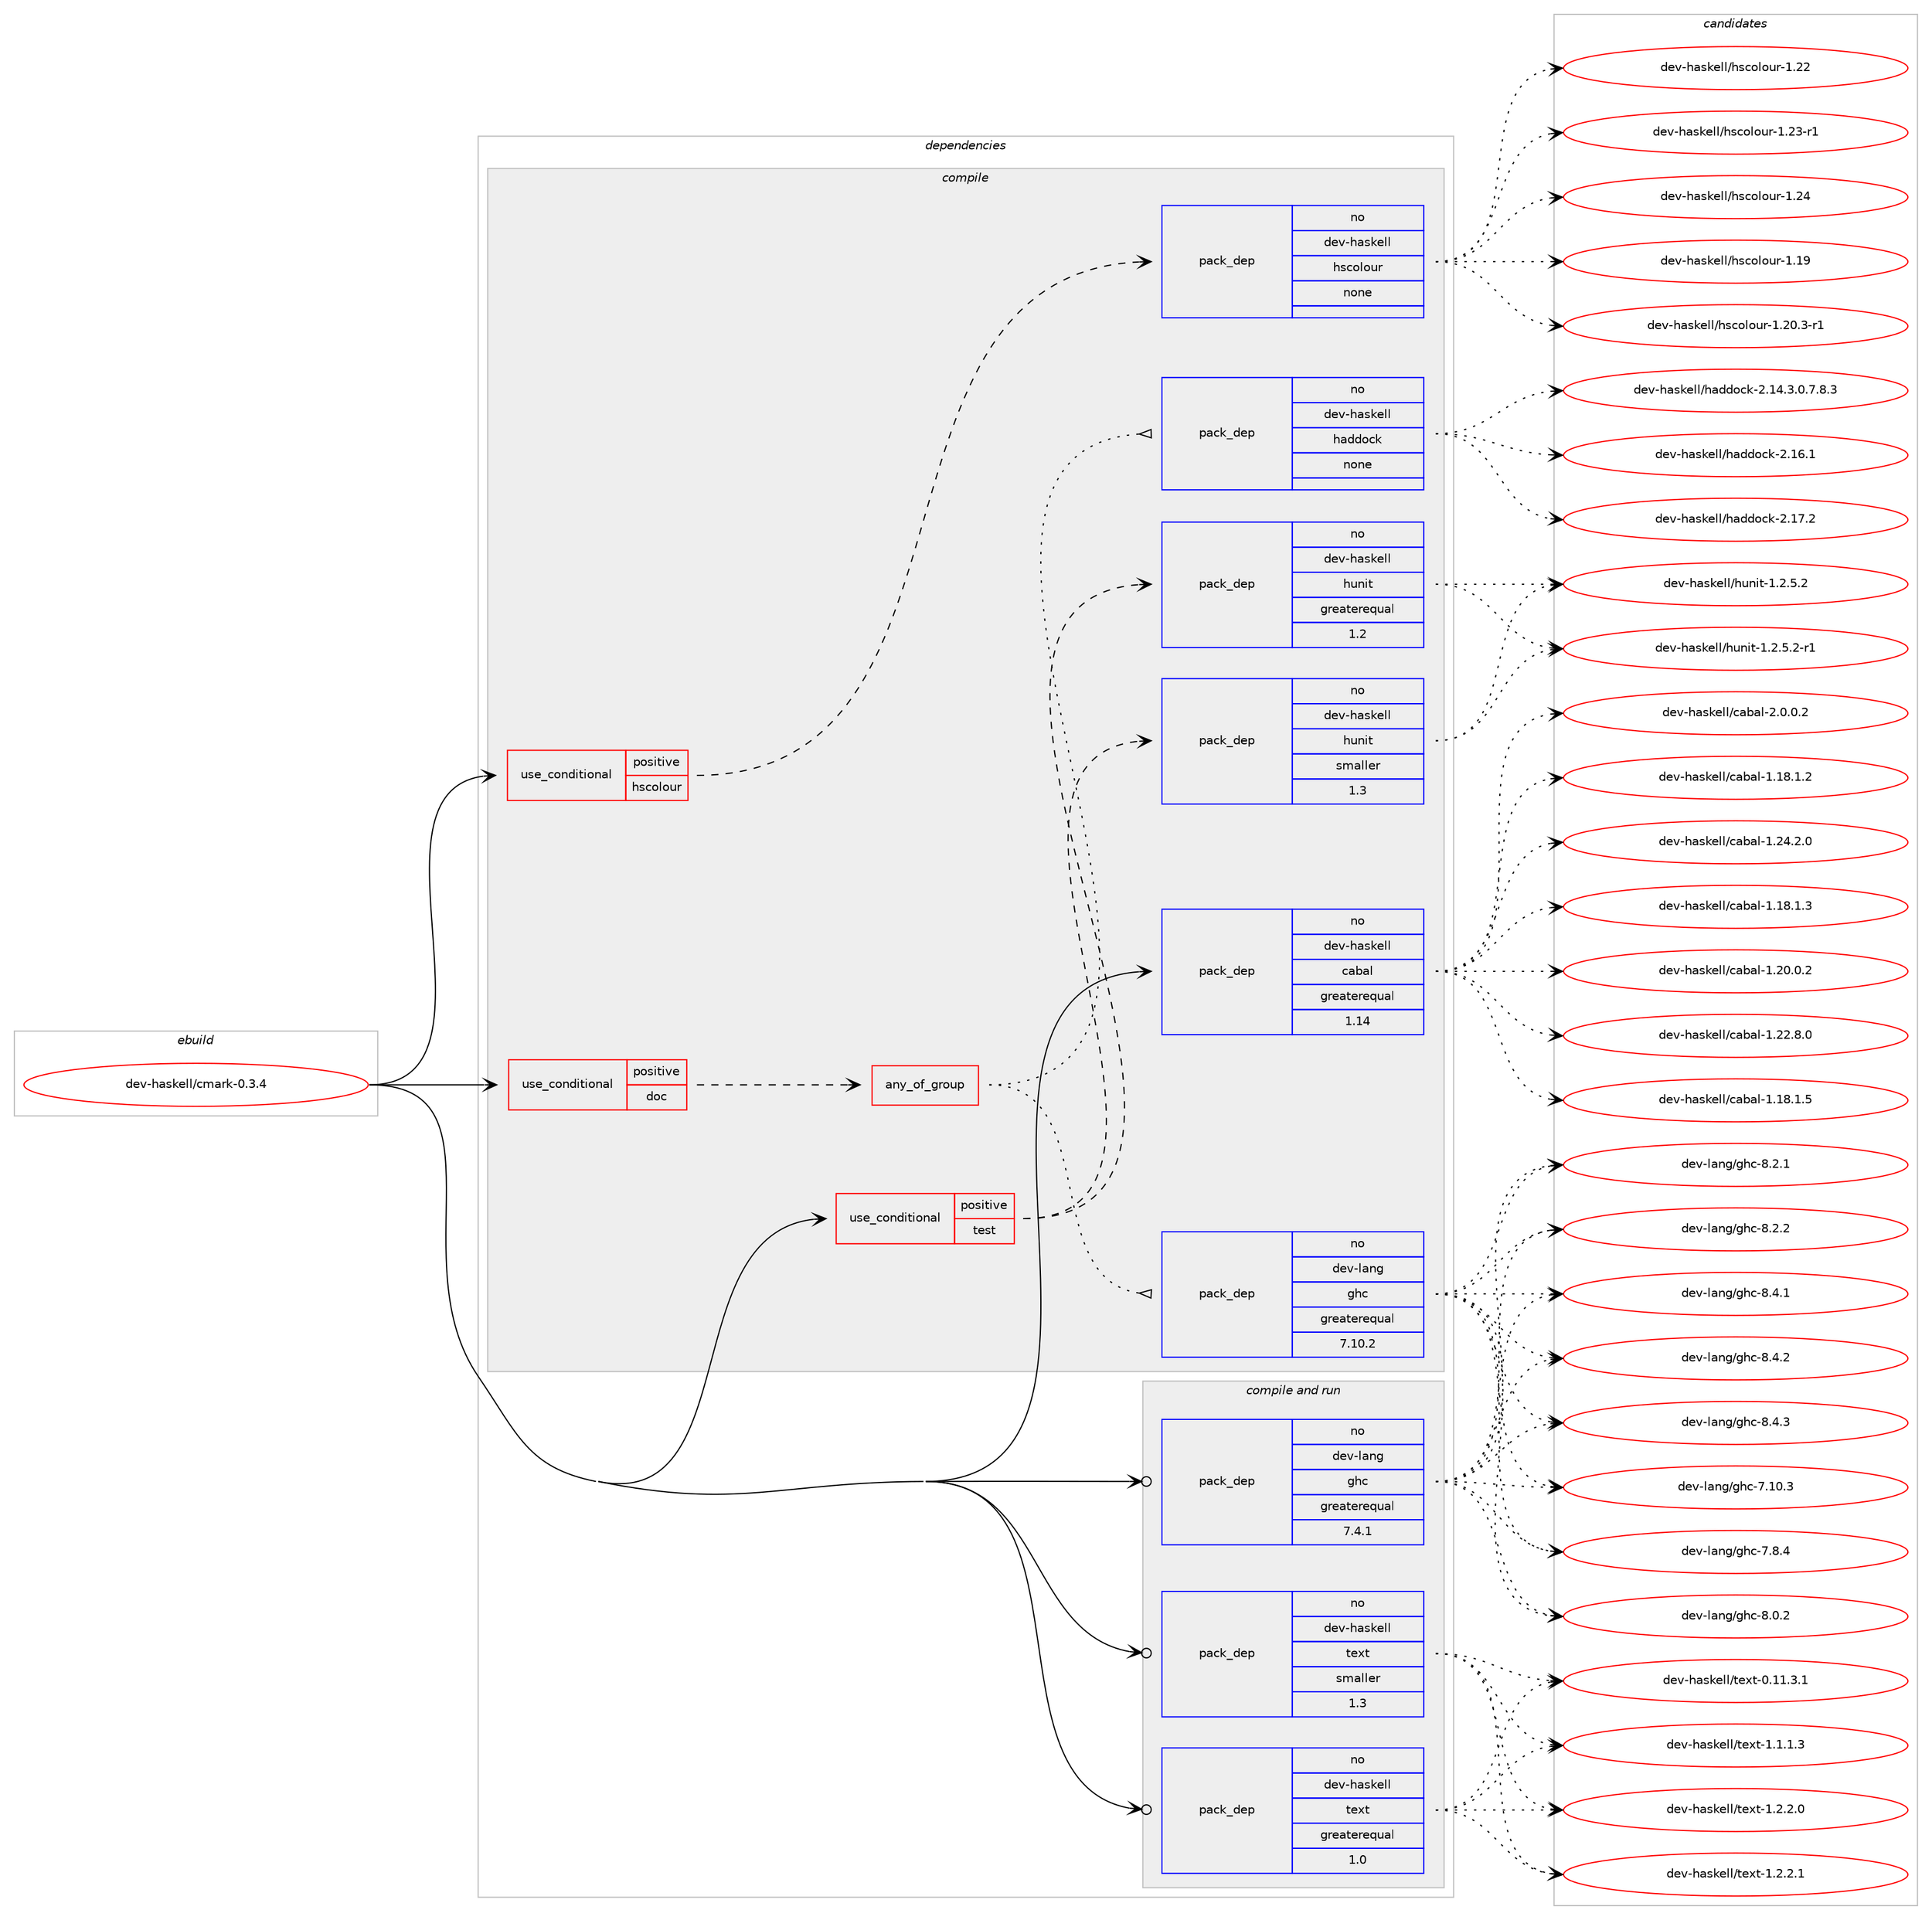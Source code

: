 digraph prolog {

# *************
# Graph options
# *************

newrank=true;
concentrate=true;
compound=true;
graph [rankdir=LR,fontname=Helvetica,fontsize=10,ranksep=1.5];#, ranksep=2.5, nodesep=0.2];
edge  [arrowhead=vee];
node  [fontname=Helvetica,fontsize=10];

# **********
# The ebuild
# **********

subgraph cluster_leftcol {
color=gray;
rank=same;
label=<<i>ebuild</i>>;
id [label="dev-haskell/cmark-0.3.4", color=red, width=4, href="../dev-haskell/cmark-0.3.4.svg"];
}

# ****************
# The dependencies
# ****************

subgraph cluster_midcol {
color=gray;
label=<<i>dependencies</i>>;
subgraph cluster_compile {
fillcolor="#eeeeee";
style=filled;
label=<<i>compile</i>>;
subgraph cond359014 {
dependency1328987 [label=<<TABLE BORDER="0" CELLBORDER="1" CELLSPACING="0" CELLPADDING="4"><TR><TD ROWSPAN="3" CELLPADDING="10">use_conditional</TD></TR><TR><TD>positive</TD></TR><TR><TD>doc</TD></TR></TABLE>>, shape=none, color=red];
subgraph any20670 {
dependency1328988 [label=<<TABLE BORDER="0" CELLBORDER="1" CELLSPACING="0" CELLPADDING="4"><TR><TD CELLPADDING="10">any_of_group</TD></TR></TABLE>>, shape=none, color=red];subgraph pack948751 {
dependency1328989 [label=<<TABLE BORDER="0" CELLBORDER="1" CELLSPACING="0" CELLPADDING="4" WIDTH="220"><TR><TD ROWSPAN="6" CELLPADDING="30">pack_dep</TD></TR><TR><TD WIDTH="110">no</TD></TR><TR><TD>dev-haskell</TD></TR><TR><TD>haddock</TD></TR><TR><TD>none</TD></TR><TR><TD></TD></TR></TABLE>>, shape=none, color=blue];
}
dependency1328988:e -> dependency1328989:w [weight=20,style="dotted",arrowhead="oinv"];
subgraph pack948752 {
dependency1328990 [label=<<TABLE BORDER="0" CELLBORDER="1" CELLSPACING="0" CELLPADDING="4" WIDTH="220"><TR><TD ROWSPAN="6" CELLPADDING="30">pack_dep</TD></TR><TR><TD WIDTH="110">no</TD></TR><TR><TD>dev-lang</TD></TR><TR><TD>ghc</TD></TR><TR><TD>greaterequal</TD></TR><TR><TD>7.10.2</TD></TR></TABLE>>, shape=none, color=blue];
}
dependency1328988:e -> dependency1328990:w [weight=20,style="dotted",arrowhead="oinv"];
}
dependency1328987:e -> dependency1328988:w [weight=20,style="dashed",arrowhead="vee"];
}
id:e -> dependency1328987:w [weight=20,style="solid",arrowhead="vee"];
subgraph cond359015 {
dependency1328991 [label=<<TABLE BORDER="0" CELLBORDER="1" CELLSPACING="0" CELLPADDING="4"><TR><TD ROWSPAN="3" CELLPADDING="10">use_conditional</TD></TR><TR><TD>positive</TD></TR><TR><TD>hscolour</TD></TR></TABLE>>, shape=none, color=red];
subgraph pack948753 {
dependency1328992 [label=<<TABLE BORDER="0" CELLBORDER="1" CELLSPACING="0" CELLPADDING="4" WIDTH="220"><TR><TD ROWSPAN="6" CELLPADDING="30">pack_dep</TD></TR><TR><TD WIDTH="110">no</TD></TR><TR><TD>dev-haskell</TD></TR><TR><TD>hscolour</TD></TR><TR><TD>none</TD></TR><TR><TD></TD></TR></TABLE>>, shape=none, color=blue];
}
dependency1328991:e -> dependency1328992:w [weight=20,style="dashed",arrowhead="vee"];
}
id:e -> dependency1328991:w [weight=20,style="solid",arrowhead="vee"];
subgraph cond359016 {
dependency1328993 [label=<<TABLE BORDER="0" CELLBORDER="1" CELLSPACING="0" CELLPADDING="4"><TR><TD ROWSPAN="3" CELLPADDING="10">use_conditional</TD></TR><TR><TD>positive</TD></TR><TR><TD>test</TD></TR></TABLE>>, shape=none, color=red];
subgraph pack948754 {
dependency1328994 [label=<<TABLE BORDER="0" CELLBORDER="1" CELLSPACING="0" CELLPADDING="4" WIDTH="220"><TR><TD ROWSPAN="6" CELLPADDING="30">pack_dep</TD></TR><TR><TD WIDTH="110">no</TD></TR><TR><TD>dev-haskell</TD></TR><TR><TD>hunit</TD></TR><TR><TD>greaterequal</TD></TR><TR><TD>1.2</TD></TR></TABLE>>, shape=none, color=blue];
}
dependency1328993:e -> dependency1328994:w [weight=20,style="dashed",arrowhead="vee"];
subgraph pack948755 {
dependency1328995 [label=<<TABLE BORDER="0" CELLBORDER="1" CELLSPACING="0" CELLPADDING="4" WIDTH="220"><TR><TD ROWSPAN="6" CELLPADDING="30">pack_dep</TD></TR><TR><TD WIDTH="110">no</TD></TR><TR><TD>dev-haskell</TD></TR><TR><TD>hunit</TD></TR><TR><TD>smaller</TD></TR><TR><TD>1.3</TD></TR></TABLE>>, shape=none, color=blue];
}
dependency1328993:e -> dependency1328995:w [weight=20,style="dashed",arrowhead="vee"];
}
id:e -> dependency1328993:w [weight=20,style="solid",arrowhead="vee"];
subgraph pack948756 {
dependency1328996 [label=<<TABLE BORDER="0" CELLBORDER="1" CELLSPACING="0" CELLPADDING="4" WIDTH="220"><TR><TD ROWSPAN="6" CELLPADDING="30">pack_dep</TD></TR><TR><TD WIDTH="110">no</TD></TR><TR><TD>dev-haskell</TD></TR><TR><TD>cabal</TD></TR><TR><TD>greaterequal</TD></TR><TR><TD>1.14</TD></TR></TABLE>>, shape=none, color=blue];
}
id:e -> dependency1328996:w [weight=20,style="solid",arrowhead="vee"];
}
subgraph cluster_compileandrun {
fillcolor="#eeeeee";
style=filled;
label=<<i>compile and run</i>>;
subgraph pack948757 {
dependency1328997 [label=<<TABLE BORDER="0" CELLBORDER="1" CELLSPACING="0" CELLPADDING="4" WIDTH="220"><TR><TD ROWSPAN="6" CELLPADDING="30">pack_dep</TD></TR><TR><TD WIDTH="110">no</TD></TR><TR><TD>dev-haskell</TD></TR><TR><TD>text</TD></TR><TR><TD>greaterequal</TD></TR><TR><TD>1.0</TD></TR></TABLE>>, shape=none, color=blue];
}
id:e -> dependency1328997:w [weight=20,style="solid",arrowhead="odotvee"];
subgraph pack948758 {
dependency1328998 [label=<<TABLE BORDER="0" CELLBORDER="1" CELLSPACING="0" CELLPADDING="4" WIDTH="220"><TR><TD ROWSPAN="6" CELLPADDING="30">pack_dep</TD></TR><TR><TD WIDTH="110">no</TD></TR><TR><TD>dev-haskell</TD></TR><TR><TD>text</TD></TR><TR><TD>smaller</TD></TR><TR><TD>1.3</TD></TR></TABLE>>, shape=none, color=blue];
}
id:e -> dependency1328998:w [weight=20,style="solid",arrowhead="odotvee"];
subgraph pack948759 {
dependency1328999 [label=<<TABLE BORDER="0" CELLBORDER="1" CELLSPACING="0" CELLPADDING="4" WIDTH="220"><TR><TD ROWSPAN="6" CELLPADDING="30">pack_dep</TD></TR><TR><TD WIDTH="110">no</TD></TR><TR><TD>dev-lang</TD></TR><TR><TD>ghc</TD></TR><TR><TD>greaterequal</TD></TR><TR><TD>7.4.1</TD></TR></TABLE>>, shape=none, color=blue];
}
id:e -> dependency1328999:w [weight=20,style="solid",arrowhead="odotvee"];
}
subgraph cluster_run {
fillcolor="#eeeeee";
style=filled;
label=<<i>run</i>>;
}
}

# **************
# The candidates
# **************

subgraph cluster_choices {
rank=same;
color=gray;
label=<<i>candidates</i>>;

subgraph choice948751 {
color=black;
nodesep=1;
choice1001011184510497115107101108108471049710010011199107455046495246514648465546564651 [label="dev-haskell/haddock-2.14.3.0.7.8.3", color=red, width=4,href="../dev-haskell/haddock-2.14.3.0.7.8.3.svg"];
choice100101118451049711510710110810847104971001001119910745504649544649 [label="dev-haskell/haddock-2.16.1", color=red, width=4,href="../dev-haskell/haddock-2.16.1.svg"];
choice100101118451049711510710110810847104971001001119910745504649554650 [label="dev-haskell/haddock-2.17.2", color=red, width=4,href="../dev-haskell/haddock-2.17.2.svg"];
dependency1328989:e -> choice1001011184510497115107101108108471049710010011199107455046495246514648465546564651:w [style=dotted,weight="100"];
dependency1328989:e -> choice100101118451049711510710110810847104971001001119910745504649544649:w [style=dotted,weight="100"];
dependency1328989:e -> choice100101118451049711510710110810847104971001001119910745504649554650:w [style=dotted,weight="100"];
}
subgraph choice948752 {
color=black;
nodesep=1;
choice1001011184510897110103471031049945554649484651 [label="dev-lang/ghc-7.10.3", color=red, width=4,href="../dev-lang/ghc-7.10.3.svg"];
choice10010111845108971101034710310499455546564652 [label="dev-lang/ghc-7.8.4", color=red, width=4,href="../dev-lang/ghc-7.8.4.svg"];
choice10010111845108971101034710310499455646484650 [label="dev-lang/ghc-8.0.2", color=red, width=4,href="../dev-lang/ghc-8.0.2.svg"];
choice10010111845108971101034710310499455646504649 [label="dev-lang/ghc-8.2.1", color=red, width=4,href="../dev-lang/ghc-8.2.1.svg"];
choice10010111845108971101034710310499455646504650 [label="dev-lang/ghc-8.2.2", color=red, width=4,href="../dev-lang/ghc-8.2.2.svg"];
choice10010111845108971101034710310499455646524649 [label="dev-lang/ghc-8.4.1", color=red, width=4,href="../dev-lang/ghc-8.4.1.svg"];
choice10010111845108971101034710310499455646524650 [label="dev-lang/ghc-8.4.2", color=red, width=4,href="../dev-lang/ghc-8.4.2.svg"];
choice10010111845108971101034710310499455646524651 [label="dev-lang/ghc-8.4.3", color=red, width=4,href="../dev-lang/ghc-8.4.3.svg"];
dependency1328990:e -> choice1001011184510897110103471031049945554649484651:w [style=dotted,weight="100"];
dependency1328990:e -> choice10010111845108971101034710310499455546564652:w [style=dotted,weight="100"];
dependency1328990:e -> choice10010111845108971101034710310499455646484650:w [style=dotted,weight="100"];
dependency1328990:e -> choice10010111845108971101034710310499455646504649:w [style=dotted,weight="100"];
dependency1328990:e -> choice10010111845108971101034710310499455646504650:w [style=dotted,weight="100"];
dependency1328990:e -> choice10010111845108971101034710310499455646524649:w [style=dotted,weight="100"];
dependency1328990:e -> choice10010111845108971101034710310499455646524650:w [style=dotted,weight="100"];
dependency1328990:e -> choice10010111845108971101034710310499455646524651:w [style=dotted,weight="100"];
}
subgraph choice948753 {
color=black;
nodesep=1;
choice100101118451049711510710110810847104115991111081111171144549464957 [label="dev-haskell/hscolour-1.19", color=red, width=4,href="../dev-haskell/hscolour-1.19.svg"];
choice10010111845104971151071011081084710411599111108111117114454946504846514511449 [label="dev-haskell/hscolour-1.20.3-r1", color=red, width=4,href="../dev-haskell/hscolour-1.20.3-r1.svg"];
choice100101118451049711510710110810847104115991111081111171144549465050 [label="dev-haskell/hscolour-1.22", color=red, width=4,href="../dev-haskell/hscolour-1.22.svg"];
choice1001011184510497115107101108108471041159911110811111711445494650514511449 [label="dev-haskell/hscolour-1.23-r1", color=red, width=4,href="../dev-haskell/hscolour-1.23-r1.svg"];
choice100101118451049711510710110810847104115991111081111171144549465052 [label="dev-haskell/hscolour-1.24", color=red, width=4,href="../dev-haskell/hscolour-1.24.svg"];
dependency1328992:e -> choice100101118451049711510710110810847104115991111081111171144549464957:w [style=dotted,weight="100"];
dependency1328992:e -> choice10010111845104971151071011081084710411599111108111117114454946504846514511449:w [style=dotted,weight="100"];
dependency1328992:e -> choice100101118451049711510710110810847104115991111081111171144549465050:w [style=dotted,weight="100"];
dependency1328992:e -> choice1001011184510497115107101108108471041159911110811111711445494650514511449:w [style=dotted,weight="100"];
dependency1328992:e -> choice100101118451049711510710110810847104115991111081111171144549465052:w [style=dotted,weight="100"];
}
subgraph choice948754 {
color=black;
nodesep=1;
choice1001011184510497115107101108108471041171101051164549465046534650 [label="dev-haskell/hunit-1.2.5.2", color=red, width=4,href="../dev-haskell/hunit-1.2.5.2.svg"];
choice10010111845104971151071011081084710411711010511645494650465346504511449 [label="dev-haskell/hunit-1.2.5.2-r1", color=red, width=4,href="../dev-haskell/hunit-1.2.5.2-r1.svg"];
dependency1328994:e -> choice1001011184510497115107101108108471041171101051164549465046534650:w [style=dotted,weight="100"];
dependency1328994:e -> choice10010111845104971151071011081084710411711010511645494650465346504511449:w [style=dotted,weight="100"];
}
subgraph choice948755 {
color=black;
nodesep=1;
choice1001011184510497115107101108108471041171101051164549465046534650 [label="dev-haskell/hunit-1.2.5.2", color=red, width=4,href="../dev-haskell/hunit-1.2.5.2.svg"];
choice10010111845104971151071011081084710411711010511645494650465346504511449 [label="dev-haskell/hunit-1.2.5.2-r1", color=red, width=4,href="../dev-haskell/hunit-1.2.5.2-r1.svg"];
dependency1328995:e -> choice1001011184510497115107101108108471041171101051164549465046534650:w [style=dotted,weight="100"];
dependency1328995:e -> choice10010111845104971151071011081084710411711010511645494650465346504511449:w [style=dotted,weight="100"];
}
subgraph choice948756 {
color=black;
nodesep=1;
choice10010111845104971151071011081084799979897108454946495646494650 [label="dev-haskell/cabal-1.18.1.2", color=red, width=4,href="../dev-haskell/cabal-1.18.1.2.svg"];
choice10010111845104971151071011081084799979897108454946495646494651 [label="dev-haskell/cabal-1.18.1.3", color=red, width=4,href="../dev-haskell/cabal-1.18.1.3.svg"];
choice10010111845104971151071011081084799979897108454946495646494653 [label="dev-haskell/cabal-1.18.1.5", color=red, width=4,href="../dev-haskell/cabal-1.18.1.5.svg"];
choice10010111845104971151071011081084799979897108454946504846484650 [label="dev-haskell/cabal-1.20.0.2", color=red, width=4,href="../dev-haskell/cabal-1.20.0.2.svg"];
choice10010111845104971151071011081084799979897108454946505046564648 [label="dev-haskell/cabal-1.22.8.0", color=red, width=4,href="../dev-haskell/cabal-1.22.8.0.svg"];
choice10010111845104971151071011081084799979897108454946505246504648 [label="dev-haskell/cabal-1.24.2.0", color=red, width=4,href="../dev-haskell/cabal-1.24.2.0.svg"];
choice100101118451049711510710110810847999798971084550464846484650 [label="dev-haskell/cabal-2.0.0.2", color=red, width=4,href="../dev-haskell/cabal-2.0.0.2.svg"];
dependency1328996:e -> choice10010111845104971151071011081084799979897108454946495646494650:w [style=dotted,weight="100"];
dependency1328996:e -> choice10010111845104971151071011081084799979897108454946495646494651:w [style=dotted,weight="100"];
dependency1328996:e -> choice10010111845104971151071011081084799979897108454946495646494653:w [style=dotted,weight="100"];
dependency1328996:e -> choice10010111845104971151071011081084799979897108454946504846484650:w [style=dotted,weight="100"];
dependency1328996:e -> choice10010111845104971151071011081084799979897108454946505046564648:w [style=dotted,weight="100"];
dependency1328996:e -> choice10010111845104971151071011081084799979897108454946505246504648:w [style=dotted,weight="100"];
dependency1328996:e -> choice100101118451049711510710110810847999798971084550464846484650:w [style=dotted,weight="100"];
}
subgraph choice948757 {
color=black;
nodesep=1;
choice100101118451049711510710110810847116101120116454846494946514649 [label="dev-haskell/text-0.11.3.1", color=red, width=4,href="../dev-haskell/text-0.11.3.1.svg"];
choice1001011184510497115107101108108471161011201164549464946494651 [label="dev-haskell/text-1.1.1.3", color=red, width=4,href="../dev-haskell/text-1.1.1.3.svg"];
choice1001011184510497115107101108108471161011201164549465046504648 [label="dev-haskell/text-1.2.2.0", color=red, width=4,href="../dev-haskell/text-1.2.2.0.svg"];
choice1001011184510497115107101108108471161011201164549465046504649 [label="dev-haskell/text-1.2.2.1", color=red, width=4,href="../dev-haskell/text-1.2.2.1.svg"];
dependency1328997:e -> choice100101118451049711510710110810847116101120116454846494946514649:w [style=dotted,weight="100"];
dependency1328997:e -> choice1001011184510497115107101108108471161011201164549464946494651:w [style=dotted,weight="100"];
dependency1328997:e -> choice1001011184510497115107101108108471161011201164549465046504648:w [style=dotted,weight="100"];
dependency1328997:e -> choice1001011184510497115107101108108471161011201164549465046504649:w [style=dotted,weight="100"];
}
subgraph choice948758 {
color=black;
nodesep=1;
choice100101118451049711510710110810847116101120116454846494946514649 [label="dev-haskell/text-0.11.3.1", color=red, width=4,href="../dev-haskell/text-0.11.3.1.svg"];
choice1001011184510497115107101108108471161011201164549464946494651 [label="dev-haskell/text-1.1.1.3", color=red, width=4,href="../dev-haskell/text-1.1.1.3.svg"];
choice1001011184510497115107101108108471161011201164549465046504648 [label="dev-haskell/text-1.2.2.0", color=red, width=4,href="../dev-haskell/text-1.2.2.0.svg"];
choice1001011184510497115107101108108471161011201164549465046504649 [label="dev-haskell/text-1.2.2.1", color=red, width=4,href="../dev-haskell/text-1.2.2.1.svg"];
dependency1328998:e -> choice100101118451049711510710110810847116101120116454846494946514649:w [style=dotted,weight="100"];
dependency1328998:e -> choice1001011184510497115107101108108471161011201164549464946494651:w [style=dotted,weight="100"];
dependency1328998:e -> choice1001011184510497115107101108108471161011201164549465046504648:w [style=dotted,weight="100"];
dependency1328998:e -> choice1001011184510497115107101108108471161011201164549465046504649:w [style=dotted,weight="100"];
}
subgraph choice948759 {
color=black;
nodesep=1;
choice1001011184510897110103471031049945554649484651 [label="dev-lang/ghc-7.10.3", color=red, width=4,href="../dev-lang/ghc-7.10.3.svg"];
choice10010111845108971101034710310499455546564652 [label="dev-lang/ghc-7.8.4", color=red, width=4,href="../dev-lang/ghc-7.8.4.svg"];
choice10010111845108971101034710310499455646484650 [label="dev-lang/ghc-8.0.2", color=red, width=4,href="../dev-lang/ghc-8.0.2.svg"];
choice10010111845108971101034710310499455646504649 [label="dev-lang/ghc-8.2.1", color=red, width=4,href="../dev-lang/ghc-8.2.1.svg"];
choice10010111845108971101034710310499455646504650 [label="dev-lang/ghc-8.2.2", color=red, width=4,href="../dev-lang/ghc-8.2.2.svg"];
choice10010111845108971101034710310499455646524649 [label="dev-lang/ghc-8.4.1", color=red, width=4,href="../dev-lang/ghc-8.4.1.svg"];
choice10010111845108971101034710310499455646524650 [label="dev-lang/ghc-8.4.2", color=red, width=4,href="../dev-lang/ghc-8.4.2.svg"];
choice10010111845108971101034710310499455646524651 [label="dev-lang/ghc-8.4.3", color=red, width=4,href="../dev-lang/ghc-8.4.3.svg"];
dependency1328999:e -> choice1001011184510897110103471031049945554649484651:w [style=dotted,weight="100"];
dependency1328999:e -> choice10010111845108971101034710310499455546564652:w [style=dotted,weight="100"];
dependency1328999:e -> choice10010111845108971101034710310499455646484650:w [style=dotted,weight="100"];
dependency1328999:e -> choice10010111845108971101034710310499455646504649:w [style=dotted,weight="100"];
dependency1328999:e -> choice10010111845108971101034710310499455646504650:w [style=dotted,weight="100"];
dependency1328999:e -> choice10010111845108971101034710310499455646524649:w [style=dotted,weight="100"];
dependency1328999:e -> choice10010111845108971101034710310499455646524650:w [style=dotted,weight="100"];
dependency1328999:e -> choice10010111845108971101034710310499455646524651:w [style=dotted,weight="100"];
}
}

}
